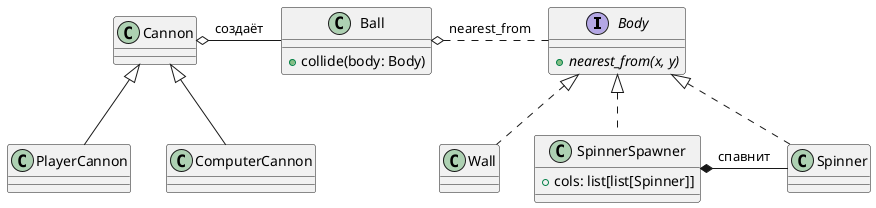 @startuml class

interface Body {
    + {abstract} nearest_from(x, y)
}

class Spinner {

}

class SpinnerSpawner {
    + cols: list[list[Spinner]]
}

class Cannon {

}

class PlayerCannon {

}

class ComputerCannon {

}

class Ball {
    + collide(body: Body)
}

class Wall {

}

Body <|.. Spinner
Body <|.. SpinnerSpawner
SpinnerSpawner *- Spinner : спавнит
Body <|.. Wall
Cannon o- Ball : создаёт
Ball o. Body : nearest_from
Cannon <|-- PlayerCannon
Cannon <|-- ComputerCannon

